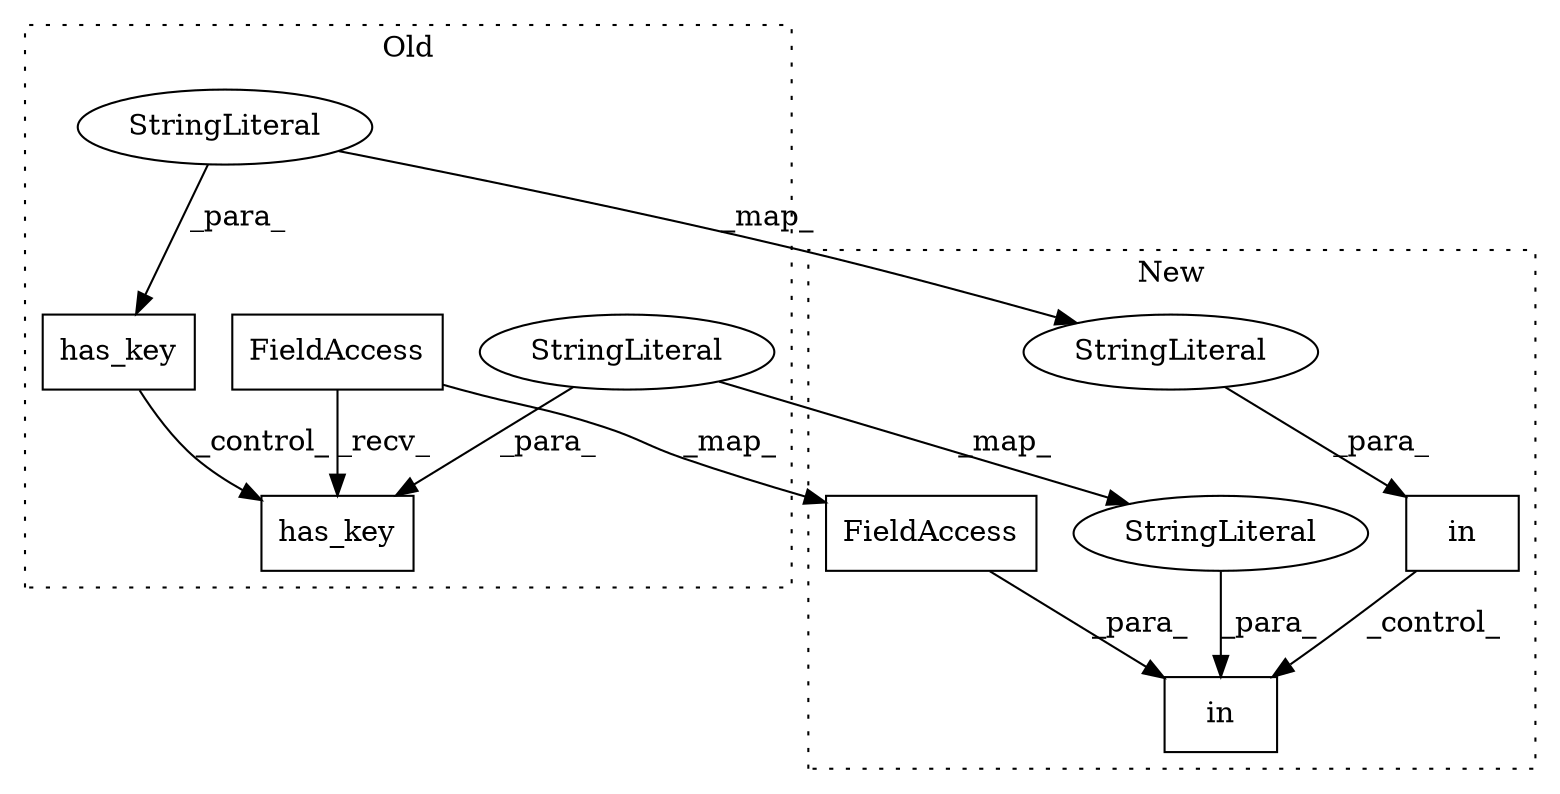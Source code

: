 digraph G {
subgraph cluster0 {
1 [label="has_key" a="32" s="491,513" l="8,1" shape="box"];
4 [label="FieldAccess" a="22" s="477" l="13" shape="box"];
6 [label="StringLiteral" a="45" s="499" l="14" shape="ellipse"];
7 [label="has_key" a="32" s="444,462" l="8,1" shape="box"];
9 [label="StringLiteral" a="45" s="452" l="10" shape="ellipse"];
label = "Old";
style="dotted";
}
subgraph cluster1 {
2 [label="in" a="105" s="479" l="31" shape="box"];
3 [label="FieldAccess" a="22" s="497" l="13" shape="box"];
5 [label="StringLiteral" a="45" s="479" l="14" shape="ellipse"];
8 [label="in" a="105" s="441" l="18" shape="box"];
10 [label="StringLiteral" a="45" s="441" l="10" shape="ellipse"];
label = "New";
style="dotted";
}
3 -> 2 [label="_para_"];
4 -> 1 [label="_recv_"];
4 -> 3 [label="_map_"];
5 -> 2 [label="_para_"];
6 -> 1 [label="_para_"];
6 -> 5 [label="_map_"];
7 -> 1 [label="_control_"];
8 -> 2 [label="_control_"];
9 -> 7 [label="_para_"];
9 -> 10 [label="_map_"];
10 -> 8 [label="_para_"];
}